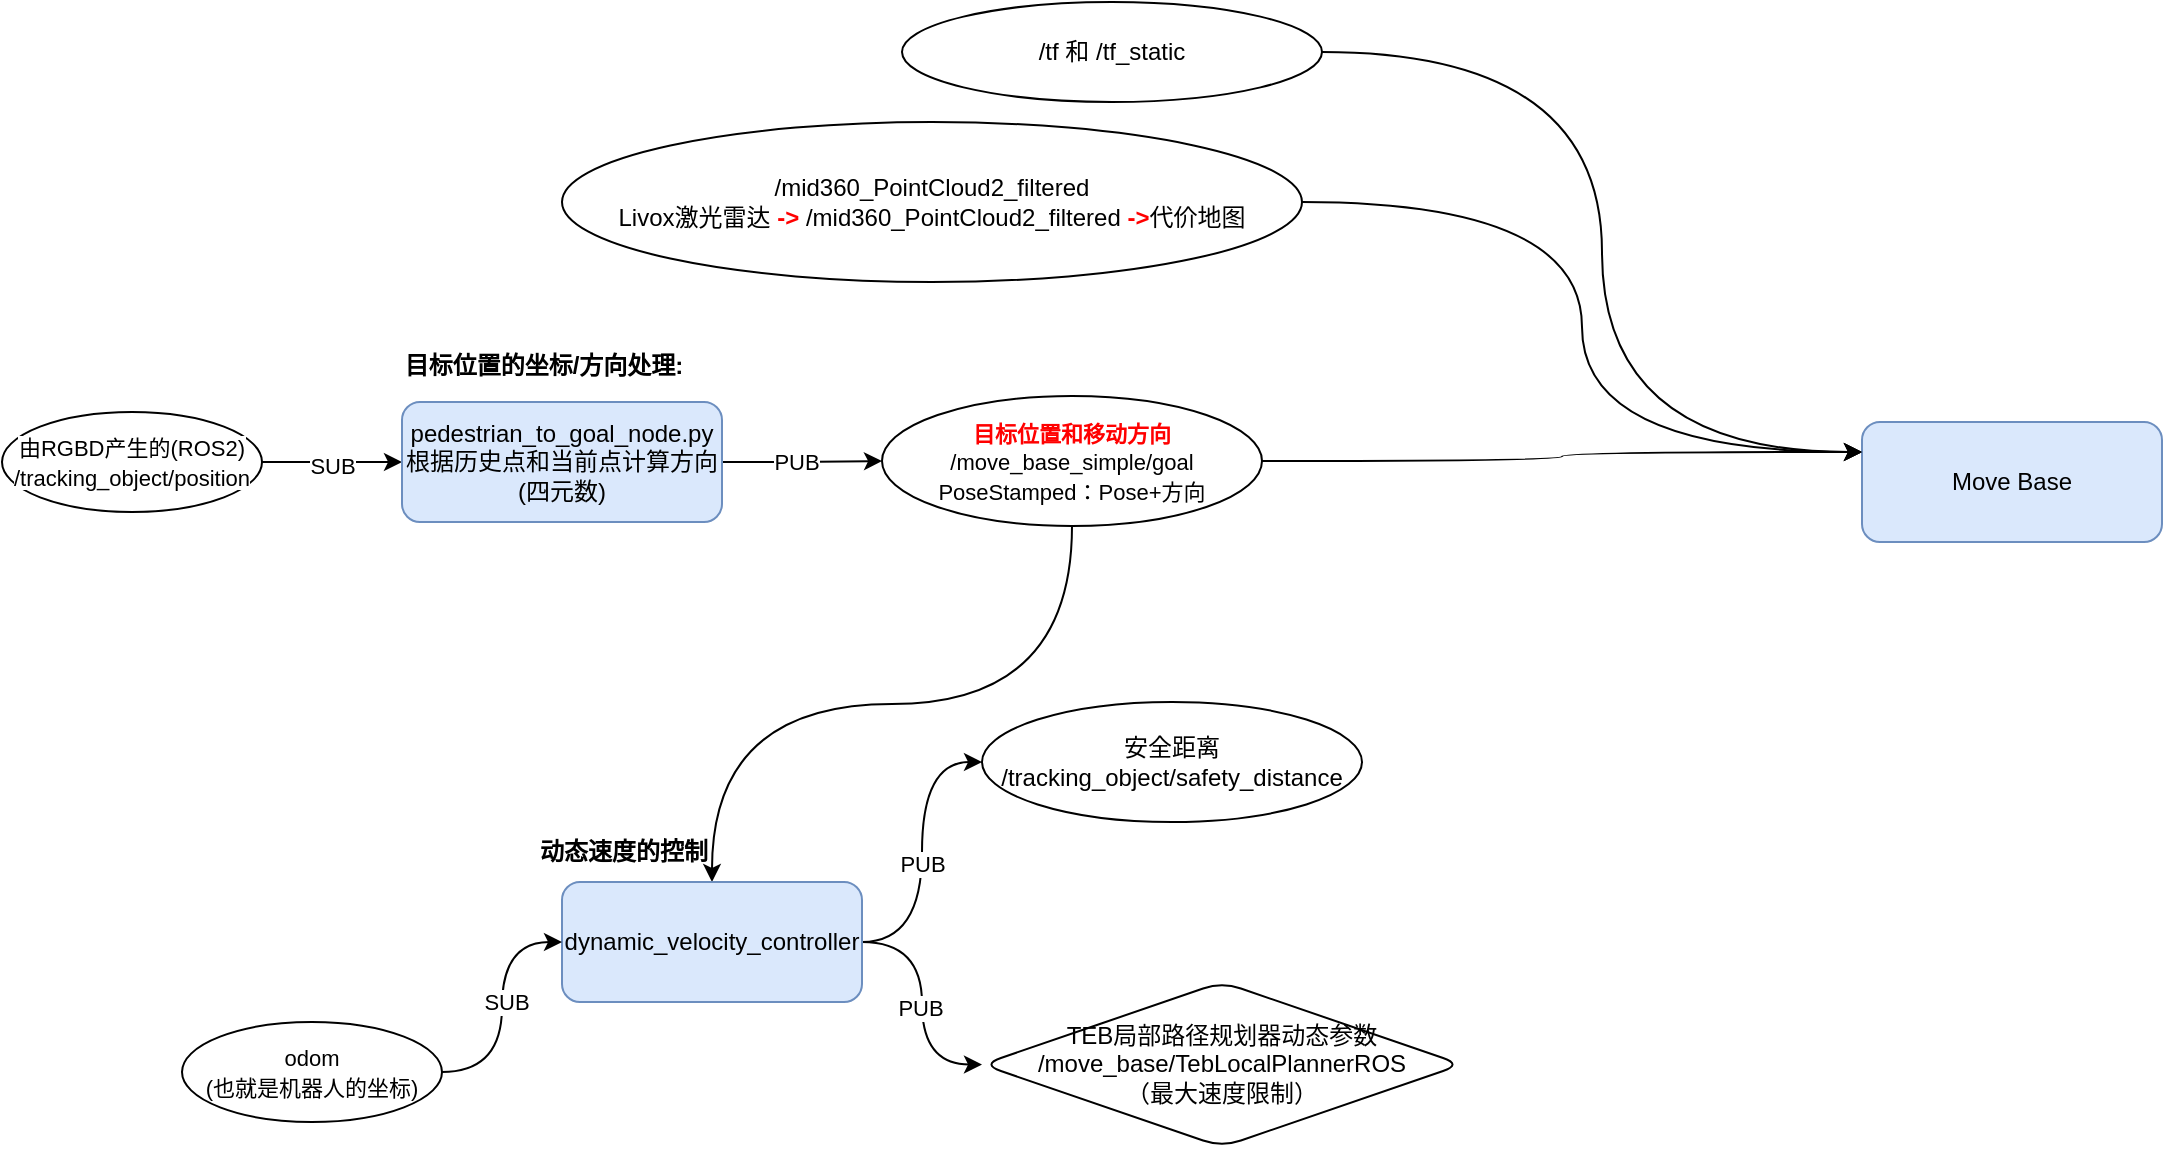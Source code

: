 <mxfile version="28.2.3">
  <diagram name="第 1 页" id="JocW46uq9P6UCGH1JRsc">
    <mxGraphModel dx="1130" dy="637" grid="1" gridSize="10" guides="1" tooltips="1" connect="1" arrows="1" fold="1" page="1" pageScale="1" pageWidth="2339" pageHeight="3300" math="0" shadow="0">
      <root>
        <mxCell id="0" />
        <mxCell id="1" parent="0" />
        <mxCell id="tgirtB-t3Bg2d2rDa6on-3" style="edgeStyle=orthogonalEdgeStyle;curved=1;rounded=0;orthogonalLoop=1;jettySize=auto;html=1;exitX=0;exitY=0.5;exitDx=0;exitDy=0;startArrow=classic;startFill=1;endArrow=none;endFill=0;entryX=1;entryY=0.5;entryDx=0;entryDy=0;" edge="1" parent="1" source="tgirtB-t3Bg2d2rDa6on-1" target="tgirtB-t3Bg2d2rDa6on-6">
          <mxGeometry relative="1" as="geometry">
            <mxPoint x="170" y="240" as="targetPoint" />
          </mxGeometry>
        </mxCell>
        <mxCell id="tgirtB-t3Bg2d2rDa6on-8" value="SUB" style="edgeLabel;html=1;align=center;verticalAlign=middle;resizable=0;points=[];" vertex="1" connectable="0" parent="tgirtB-t3Bg2d2rDa6on-3">
          <mxGeometry x="0.008" y="2" relative="1" as="geometry">
            <mxPoint as="offset" />
          </mxGeometry>
        </mxCell>
        <mxCell id="tgirtB-t3Bg2d2rDa6on-5" style="edgeStyle=orthogonalEdgeStyle;curved=1;rounded=0;orthogonalLoop=1;jettySize=auto;html=1;exitX=1;exitY=0.5;exitDx=0;exitDy=0;entryX=0;entryY=0.5;entryDx=0;entryDy=0;" edge="1" parent="1" source="tgirtB-t3Bg2d2rDa6on-1" target="tgirtB-t3Bg2d2rDa6on-7">
          <mxGeometry relative="1" as="geometry">
            <mxPoint x="670" y="210" as="targetPoint" />
          </mxGeometry>
        </mxCell>
        <mxCell id="tgirtB-t3Bg2d2rDa6on-9" value="PUB" style="edgeLabel;html=1;align=center;verticalAlign=middle;resizable=0;points=[];" vertex="1" connectable="0" parent="tgirtB-t3Bg2d2rDa6on-5">
          <mxGeometry x="-0.125" y="2" relative="1" as="geometry">
            <mxPoint x="2" y="2" as="offset" />
          </mxGeometry>
        </mxCell>
        <mxCell id="tgirtB-t3Bg2d2rDa6on-1" value="pedestrian_to_goal_node.py&lt;br&gt;根据历史点和当前点计算方向(四元数)" style="rounded=1;whiteSpace=wrap;html=1;fillColor=#dae8fc;strokeColor=#6c8ebf;" vertex="1" parent="1">
          <mxGeometry x="390" y="210" width="160" height="60" as="geometry" />
        </mxCell>
        <mxCell id="tgirtB-t3Bg2d2rDa6on-6" value="&lt;span style=&quot;font-size: 11px; text-wrap-mode: nowrap; background-color: rgb(255, 255, 255);&quot;&gt;由RGBD产生的(ROS2)&lt;br&gt;/tracking_object/position&lt;/span&gt;" style="ellipse;whiteSpace=wrap;html=1;" vertex="1" parent="1">
          <mxGeometry x="190" y="215" width="130" height="50" as="geometry" />
        </mxCell>
        <mxCell id="tgirtB-t3Bg2d2rDa6on-30" style="edgeStyle=orthogonalEdgeStyle;curved=1;rounded=0;orthogonalLoop=1;jettySize=auto;html=1;exitX=0.5;exitY=1;exitDx=0;exitDy=0;entryX=0.5;entryY=0;entryDx=0;entryDy=0;" edge="1" parent="1" source="tgirtB-t3Bg2d2rDa6on-7" target="tgirtB-t3Bg2d2rDa6on-10">
          <mxGeometry relative="1" as="geometry" />
        </mxCell>
        <mxCell id="tgirtB-t3Bg2d2rDa6on-32" style="edgeStyle=orthogonalEdgeStyle;curved=1;rounded=0;orthogonalLoop=1;jettySize=auto;html=1;exitX=1;exitY=0.5;exitDx=0;exitDy=0;entryX=0;entryY=0.25;entryDx=0;entryDy=0;" edge="1" parent="1" source="tgirtB-t3Bg2d2rDa6on-7" target="tgirtB-t3Bg2d2rDa6on-31">
          <mxGeometry relative="1" as="geometry" />
        </mxCell>
        <mxCell id="tgirtB-t3Bg2d2rDa6on-7" value="&lt;span style=&quot;background-color: rgb(255, 255, 255);&quot;&gt;&lt;span style=&quot;font-size: 11px; text-wrap-mode: nowrap;&quot;&gt;&lt;font style=&quot;color: rgb(255, 0, 0);&quot;&gt;&lt;b&gt;目标位置和移动方向&lt;/b&gt;&lt;/font&gt;&lt;br&gt;/move_base_simple/goal&lt;/span&gt;&lt;br&gt;&lt;span style=&quot;font-size: 11px; text-wrap-mode: nowrap;&quot;&gt;PoseStamped：Pose+方向&lt;/span&gt;&lt;/span&gt;" style="ellipse;whiteSpace=wrap;html=1;" vertex="1" parent="1">
          <mxGeometry x="630" y="207" width="190" height="65" as="geometry" />
        </mxCell>
        <mxCell id="tgirtB-t3Bg2d2rDa6on-21" style="edgeStyle=orthogonalEdgeStyle;curved=1;rounded=0;orthogonalLoop=1;jettySize=auto;html=1;exitX=1;exitY=0.5;exitDx=0;exitDy=0;entryX=0;entryY=0.5;entryDx=0;entryDy=0;" edge="1" parent="1" source="tgirtB-t3Bg2d2rDa6on-10" target="tgirtB-t3Bg2d2rDa6on-20">
          <mxGeometry relative="1" as="geometry" />
        </mxCell>
        <mxCell id="tgirtB-t3Bg2d2rDa6on-27" value="PUB" style="edgeLabel;html=1;align=center;verticalAlign=middle;resizable=0;points=[];" vertex="1" connectable="0" parent="tgirtB-t3Bg2d2rDa6on-21">
          <mxGeometry x="-0.076" relative="1" as="geometry">
            <mxPoint as="offset" />
          </mxGeometry>
        </mxCell>
        <mxCell id="tgirtB-t3Bg2d2rDa6on-25" value="" style="edgeStyle=orthogonalEdgeStyle;curved=1;rounded=0;orthogonalLoop=1;jettySize=auto;html=1;" edge="1" parent="1" source="tgirtB-t3Bg2d2rDa6on-10" target="tgirtB-t3Bg2d2rDa6on-24">
          <mxGeometry relative="1" as="geometry" />
        </mxCell>
        <mxCell id="tgirtB-t3Bg2d2rDa6on-28" value="PUB" style="edgeLabel;html=1;align=center;verticalAlign=middle;resizable=0;points=[];" vertex="1" connectable="0" parent="tgirtB-t3Bg2d2rDa6on-25">
          <mxGeometry x="0.036" y="-1" relative="1" as="geometry">
            <mxPoint as="offset" />
          </mxGeometry>
        </mxCell>
        <mxCell id="tgirtB-t3Bg2d2rDa6on-10" value="dynamic_velocity_controller" style="rounded=1;whiteSpace=wrap;html=1;fillColor=#dae8fc;strokeColor=#6c8ebf;" vertex="1" parent="1">
          <mxGeometry x="470" y="450" width="150" height="60" as="geometry" />
        </mxCell>
        <mxCell id="tgirtB-t3Bg2d2rDa6on-16" style="edgeStyle=orthogonalEdgeStyle;curved=1;rounded=0;orthogonalLoop=1;jettySize=auto;html=1;exitX=1;exitY=0.5;exitDx=0;exitDy=0;entryX=0;entryY=0.5;entryDx=0;entryDy=0;" edge="1" parent="1" source="tgirtB-t3Bg2d2rDa6on-15" target="tgirtB-t3Bg2d2rDa6on-10">
          <mxGeometry relative="1" as="geometry" />
        </mxCell>
        <mxCell id="tgirtB-t3Bg2d2rDa6on-17" value="SUB" style="edgeLabel;html=1;align=center;verticalAlign=middle;resizable=0;points=[];" vertex="1" connectable="0" parent="tgirtB-t3Bg2d2rDa6on-16">
          <mxGeometry x="0.049" y="-2" relative="1" as="geometry">
            <mxPoint as="offset" />
          </mxGeometry>
        </mxCell>
        <mxCell id="tgirtB-t3Bg2d2rDa6on-15" value="&lt;div&gt;&lt;span style=&quot;font-size: 11px; text-wrap-mode: nowrap;&quot;&gt;odom&lt;/span&gt;&lt;/div&gt;&lt;div&gt;&lt;span style=&quot;font-size: 11px; text-wrap-mode: nowrap;&quot;&gt;(也就是机器人的坐标)&lt;/span&gt;&lt;/div&gt;" style="ellipse;whiteSpace=wrap;html=1;" vertex="1" parent="1">
          <mxGeometry x="280" y="520" width="130" height="50" as="geometry" />
        </mxCell>
        <mxCell id="tgirtB-t3Bg2d2rDa6on-19" value="目标位置的坐标/方向处理:" style="text;strokeColor=none;align=center;fillColor=none;html=1;verticalAlign=middle;whiteSpace=wrap;rounded=0;fontStyle=1" vertex="1" parent="1">
          <mxGeometry x="390" y="177" width="142" height="30" as="geometry" />
        </mxCell>
        <mxCell id="tgirtB-t3Bg2d2rDa6on-20" value="安全距离&lt;br&gt;/tracking_object/safety_distance" style="ellipse;whiteSpace=wrap;html=1;" vertex="1" parent="1">
          <mxGeometry x="680" y="360" width="190" height="60" as="geometry" />
        </mxCell>
        <mxCell id="tgirtB-t3Bg2d2rDa6on-24" value="TEB局部路径规划器动态参数&lt;br&gt;/move_base/TebLocalPlannerROS&lt;br&gt;（最大速度限制）" style="rhombus;whiteSpace=wrap;html=1;rounded=1;" vertex="1" parent="1">
          <mxGeometry x="680" y="500" width="240" height="82.5" as="geometry" />
        </mxCell>
        <mxCell id="tgirtB-t3Bg2d2rDa6on-29" value="动态速度的控制" style="text;strokeColor=none;align=center;fillColor=none;html=1;verticalAlign=middle;whiteSpace=wrap;rounded=0;fontStyle=1" vertex="1" parent="1">
          <mxGeometry x="430" y="420" width="142" height="30" as="geometry" />
        </mxCell>
        <mxCell id="tgirtB-t3Bg2d2rDa6on-31" value="Move Base" style="rounded=1;whiteSpace=wrap;html=1;fillColor=#dae8fc;strokeColor=#6c8ebf;" vertex="1" parent="1">
          <mxGeometry x="1120" y="220" width="150" height="60" as="geometry" />
        </mxCell>
        <mxCell id="tgirtB-t3Bg2d2rDa6on-34" style="edgeStyle=orthogonalEdgeStyle;curved=1;rounded=0;orthogonalLoop=1;jettySize=auto;html=1;exitX=1;exitY=0.5;exitDx=0;exitDy=0;entryX=0;entryY=0.25;entryDx=0;entryDy=0;" edge="1" parent="1" source="tgirtB-t3Bg2d2rDa6on-33" target="tgirtB-t3Bg2d2rDa6on-31">
          <mxGeometry relative="1" as="geometry" />
        </mxCell>
        <mxCell id="tgirtB-t3Bg2d2rDa6on-33" value="/mid360_PointCloud2_filtered&lt;br&gt;Livox激光雷达 &lt;b&gt;&lt;font style=&quot;color: rgb(255, 0, 0);&quot;&gt;-&amp;gt;&lt;/font&gt;&lt;/b&gt; /mid360_PointCloud2_filtered &lt;b&gt;&lt;font style=&quot;color: rgb(255, 0, 0);&quot;&gt;-&amp;gt;&lt;/font&gt;&lt;/b&gt;代价地图" style="ellipse;whiteSpace=wrap;html=1;" vertex="1" parent="1">
          <mxGeometry x="470" y="70" width="370" height="80" as="geometry" />
        </mxCell>
        <mxCell id="tgirtB-t3Bg2d2rDa6on-36" style="edgeStyle=orthogonalEdgeStyle;curved=1;rounded=0;orthogonalLoop=1;jettySize=auto;html=1;exitX=1;exitY=0.5;exitDx=0;exitDy=0;entryX=0;entryY=0.25;entryDx=0;entryDy=0;" edge="1" parent="1" source="tgirtB-t3Bg2d2rDa6on-35" target="tgirtB-t3Bg2d2rDa6on-31">
          <mxGeometry relative="1" as="geometry">
            <Array as="points">
              <mxPoint x="990" y="35" />
              <mxPoint x="990" y="235" />
            </Array>
          </mxGeometry>
        </mxCell>
        <mxCell id="tgirtB-t3Bg2d2rDa6on-35" value="/tf 和 /tf_static" style="ellipse;whiteSpace=wrap;html=1;" vertex="1" parent="1">
          <mxGeometry x="640" y="10" width="210" height="50" as="geometry" />
        </mxCell>
      </root>
    </mxGraphModel>
  </diagram>
</mxfile>
